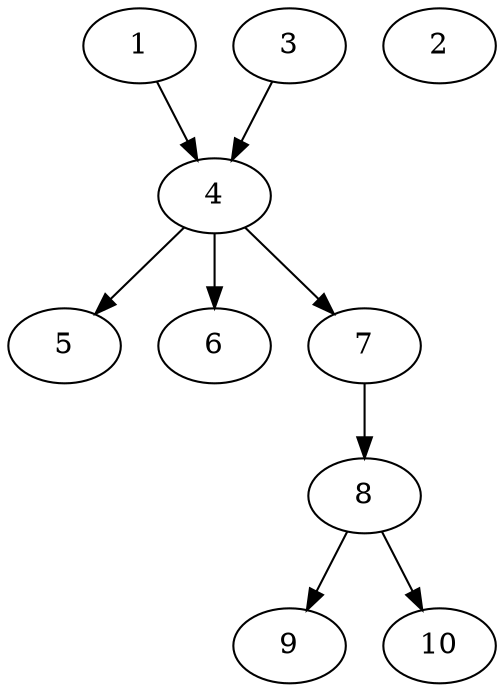 // DAG automatically generated by daggen at Thu Oct  3 13:58:04 2019
// ./daggen --dot -n 10 --ccr 0.3 --fat 0.5 --regular 0.5 --density 0.7 --mindata 5242880 --maxdata 52428800 
digraph G {
  1 [size="94446933", alpha="0.06", expect_size="28334080"] 
  1 -> 4 [size ="28334080"]
  2 [size="86708907", alpha="0.09", expect_size="26012672"] 
  3 [size="160822613", alpha="0.12", expect_size="48246784"] 
  3 -> 4 [size ="48246784"]
  4 [size="39990613", alpha="0.16", expect_size="11997184"] 
  4 -> 5 [size ="11997184"]
  4 -> 6 [size ="11997184"]
  4 -> 7 [size ="11997184"]
  5 [size="70283947", alpha="0.01", expect_size="21085184"] 
  6 [size="139141120", alpha="0.00", expect_size="41742336"] 
  7 [size="35085653", alpha="0.10", expect_size="10525696"] 
  7 -> 8 [size ="10525696"]
  8 [size="87715840", alpha="0.10", expect_size="26314752"] 
  8 -> 9 [size ="26314752"]
  8 -> 10 [size ="26314752"]
  9 [size="112117760", alpha="0.04", expect_size="33635328"] 
  10 [size="133515947", alpha="0.07", expect_size="40054784"] 
}
